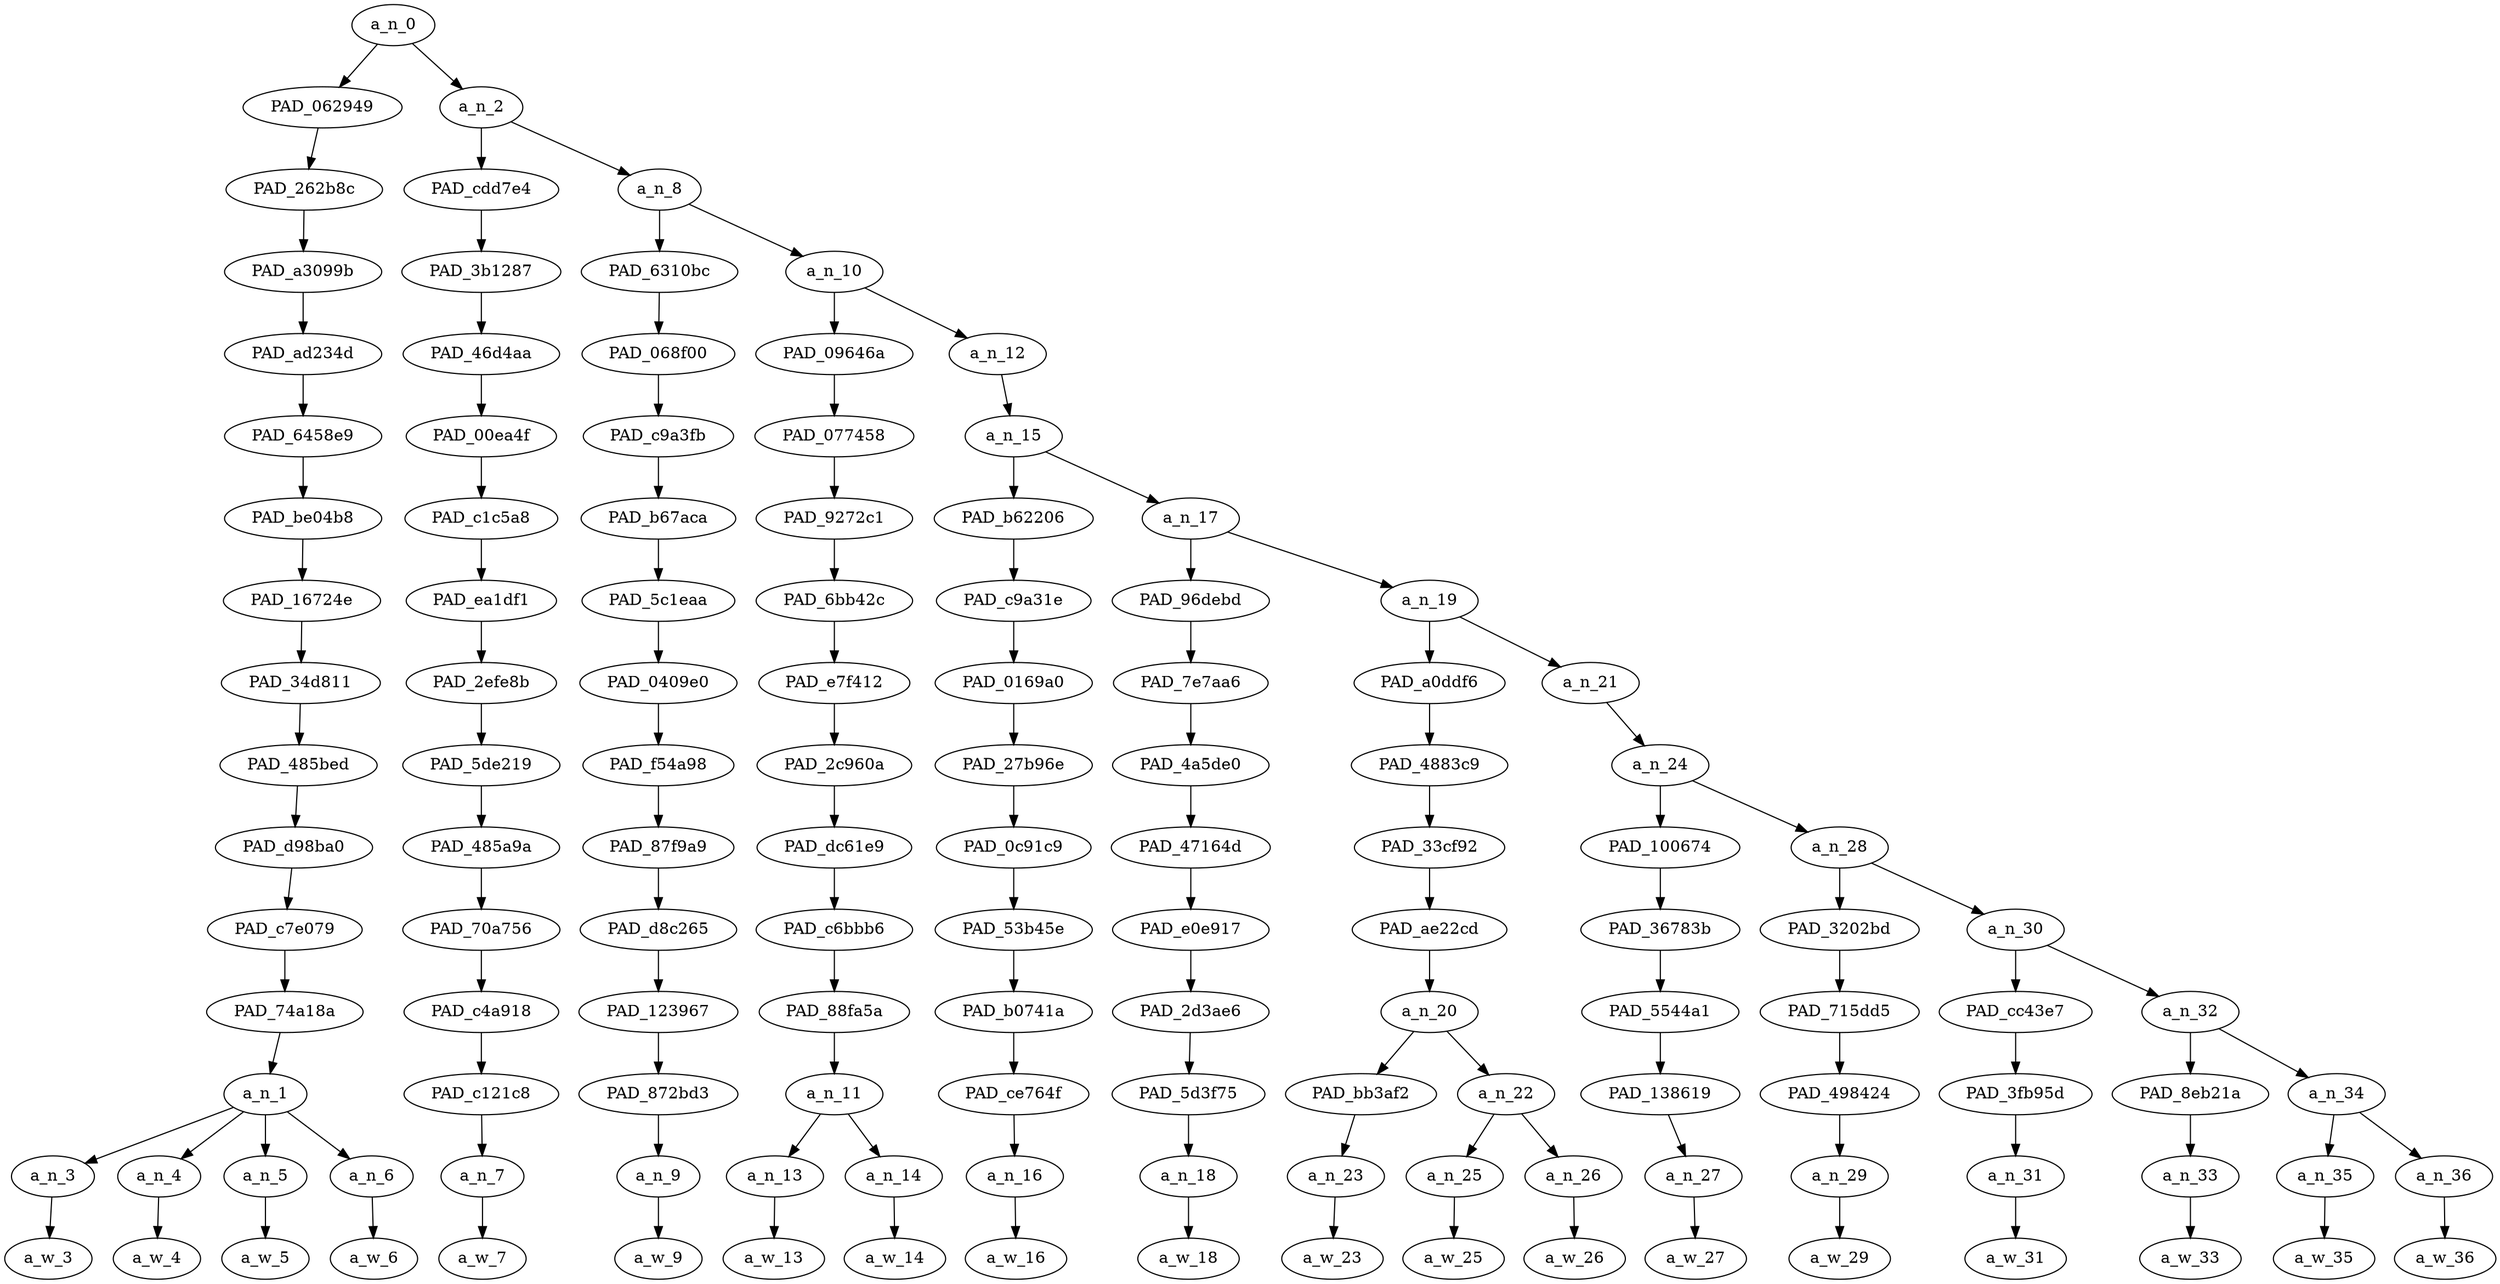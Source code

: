 strict digraph "" {
	a_n_0	[div_dir=1,
		index=0,
		level=15,
		pos="3.368896484375,15!",
		text_span="[0, 1, 2, 3, 4, 5, 6, 7, 8, 9, 10, 11, 12, 13, 14, 15, 16, 17, 18]",
		value=0.99999999];
	PAD_062949	[div_dir=1,
		index=0,
		level=14,
		pos="1.5,14!",
		text_span="[0, 1, 2, 3]",
		value=0.26416722];
	a_n_0 -> PAD_062949;
	a_n_2	[div_dir=1,
		index=1,
		level=14,
		pos="5.23779296875,14!",
		text_span="[4, 5, 6, 7, 8, 9, 10, 11, 12, 13, 14, 15, 16, 17, 18]",
		value=0.73546562];
	a_n_0 -> a_n_2;
	PAD_262b8c	[div_dir=1,
		index=0,
		level=13,
		pos="1.5,13!",
		text_span="[0, 1, 2, 3]",
		value=0.26416722];
	PAD_062949 -> PAD_262b8c;
	PAD_a3099b	[div_dir=1,
		index=0,
		level=12,
		pos="1.5,12!",
		text_span="[0, 1, 2, 3]",
		value=0.26416722];
	PAD_262b8c -> PAD_a3099b;
	PAD_ad234d	[div_dir=1,
		index=0,
		level=11,
		pos="1.5,11!",
		text_span="[0, 1, 2, 3]",
		value=0.26416722];
	PAD_a3099b -> PAD_ad234d;
	PAD_6458e9	[div_dir=1,
		index=0,
		level=10,
		pos="1.5,10!",
		text_span="[0, 1, 2, 3]",
		value=0.26416722];
	PAD_ad234d -> PAD_6458e9;
	PAD_be04b8	[div_dir=1,
		index=0,
		level=9,
		pos="1.5,9!",
		text_span="[0, 1, 2, 3]",
		value=0.26416722];
	PAD_6458e9 -> PAD_be04b8;
	PAD_16724e	[div_dir=1,
		index=0,
		level=8,
		pos="1.5,8!",
		text_span="[0, 1, 2, 3]",
		value=0.26416722];
	PAD_be04b8 -> PAD_16724e;
	PAD_34d811	[div_dir=1,
		index=0,
		level=7,
		pos="1.5,7!",
		text_span="[0, 1, 2, 3]",
		value=0.26416722];
	PAD_16724e -> PAD_34d811;
	PAD_485bed	[div_dir=1,
		index=0,
		level=6,
		pos="1.5,6!",
		text_span="[0, 1, 2, 3]",
		value=0.26416722];
	PAD_34d811 -> PAD_485bed;
	PAD_d98ba0	[div_dir=1,
		index=0,
		level=5,
		pos="1.5,5!",
		text_span="[0, 1, 2, 3]",
		value=0.26416722];
	PAD_485bed -> PAD_d98ba0;
	PAD_c7e079	[div_dir=1,
		index=0,
		level=4,
		pos="1.5,4!",
		text_span="[0, 1, 2, 3]",
		value=0.26416722];
	PAD_d98ba0 -> PAD_c7e079;
	PAD_74a18a	[div_dir=1,
		index=0,
		level=3,
		pos="1.5,3!",
		text_span="[0, 1, 2, 3]",
		value=0.26416722];
	PAD_c7e079 -> PAD_74a18a;
	a_n_1	[div_dir=1,
		index=0,
		level=2,
		pos="1.5,2!",
		text_span="[0, 1, 2, 3]",
		value=0.26416722];
	PAD_74a18a -> a_n_1;
	a_n_3	[div_dir=1,
		index=0,
		level=1,
		pos="0.0,1!",
		text_span="[0]",
		value=0.05396885];
	a_n_1 -> a_n_3;
	a_n_4	[div_dir=-1,
		index=1,
		level=1,
		pos="1.0,1!",
		text_span="[1]",
		value=0.06321863];
	a_n_1 -> a_n_4;
	a_n_5	[div_dir=1,
		index=2,
		level=1,
		pos="2.0,1!",
		text_span="[2]",
		value=0.08451328];
	a_n_1 -> a_n_5;
	a_n_6	[div_dir=1,
		index=3,
		level=1,
		pos="3.0,1!",
		text_span="[3]",
		value=0.06220261];
	a_n_1 -> a_n_6;
	a_w_3	[div_dir=0,
		index=0,
		level=0,
		pos="0,0!",
		text_span="[0]",
		value=us];
	a_n_3 -> a_w_3;
	a_w_4	[div_dir=0,
		index=1,
		level=0,
		pos="1,0!",
		text_span="[1]",
		value=black];
	a_n_4 -> a_w_4;
	a_w_5	[div_dir=0,
		index=2,
		level=0,
		pos="2,0!",
		text_span="[2]",
		value=trans];
	a_n_5 -> a_w_5;
	a_w_6	[div_dir=0,
		index=3,
		level=0,
		pos="3,0!",
		text_span="[3]",
		value=women];
	a_n_6 -> a_w_6;
	PAD_cdd7e4	[div_dir=1,
		index=1,
		level=13,
		pos="4.0,13!",
		text_span="[4]",
		value=0.03160432];
	a_n_2 -> PAD_cdd7e4;
	a_n_8	[div_dir=1,
		index=2,
		level=13,
		pos="6.4755859375,13!",
		text_span="[5, 6, 7, 8, 9, 10, 11, 12, 13, 14, 15, 16, 17, 18]",
		value=0.70358225];
	a_n_2 -> a_n_8;
	PAD_3b1287	[div_dir=1,
		index=1,
		level=12,
		pos="4.0,12!",
		text_span="[4]",
		value=0.03160432];
	PAD_cdd7e4 -> PAD_3b1287;
	PAD_46d4aa	[div_dir=1,
		index=1,
		level=11,
		pos="4.0,11!",
		text_span="[4]",
		value=0.03160432];
	PAD_3b1287 -> PAD_46d4aa;
	PAD_00ea4f	[div_dir=1,
		index=1,
		level=10,
		pos="4.0,10!",
		text_span="[4]",
		value=0.03160432];
	PAD_46d4aa -> PAD_00ea4f;
	PAD_c1c5a8	[div_dir=1,
		index=1,
		level=9,
		pos="4.0,9!",
		text_span="[4]",
		value=0.03160432];
	PAD_00ea4f -> PAD_c1c5a8;
	PAD_ea1df1	[div_dir=1,
		index=1,
		level=8,
		pos="4.0,8!",
		text_span="[4]",
		value=0.03160432];
	PAD_c1c5a8 -> PAD_ea1df1;
	PAD_2efe8b	[div_dir=1,
		index=1,
		level=7,
		pos="4.0,7!",
		text_span="[4]",
		value=0.03160432];
	PAD_ea1df1 -> PAD_2efe8b;
	PAD_5de219	[div_dir=1,
		index=1,
		level=6,
		pos="4.0,6!",
		text_span="[4]",
		value=0.03160432];
	PAD_2efe8b -> PAD_5de219;
	PAD_485a9a	[div_dir=1,
		index=1,
		level=5,
		pos="4.0,5!",
		text_span="[4]",
		value=0.03160432];
	PAD_5de219 -> PAD_485a9a;
	PAD_70a756	[div_dir=1,
		index=1,
		level=4,
		pos="4.0,4!",
		text_span="[4]",
		value=0.03160432];
	PAD_485a9a -> PAD_70a756;
	PAD_c4a918	[div_dir=1,
		index=1,
		level=3,
		pos="4.0,3!",
		text_span="[4]",
		value=0.03160432];
	PAD_70a756 -> PAD_c4a918;
	PAD_c121c8	[div_dir=1,
		index=1,
		level=2,
		pos="4.0,2!",
		text_span="[4]",
		value=0.03160432];
	PAD_c4a918 -> PAD_c121c8;
	a_n_7	[div_dir=1,
		index=4,
		level=1,
		pos="4.0,1!",
		text_span="[4]",
		value=0.03160432];
	PAD_c121c8 -> a_n_7;
	a_w_7	[div_dir=0,
		index=4,
		level=0,
		pos="4,0!",
		text_span="[4]",
		value=are];
	a_n_7 -> a_w_7;
	PAD_6310bc	[div_dir=1,
		index=2,
		level=12,
		pos="5.0,12!",
		text_span="[5]",
		value=0.06012607];
	a_n_8 -> PAD_6310bc;
	a_n_10	[div_dir=1,
		index=3,
		level=12,
		pos="7.951171875,12!",
		text_span="[6, 7, 8, 9, 10, 11, 12, 13, 14, 15, 16, 17, 18]",
		value=0.64319672];
	a_n_8 -> a_n_10;
	PAD_068f00	[div_dir=1,
		index=2,
		level=11,
		pos="5.0,11!",
		text_span="[5]",
		value=0.06012607];
	PAD_6310bc -> PAD_068f00;
	PAD_c9a3fb	[div_dir=1,
		index=2,
		level=10,
		pos="5.0,10!",
		text_span="[5]",
		value=0.06012607];
	PAD_068f00 -> PAD_c9a3fb;
	PAD_b67aca	[div_dir=1,
		index=2,
		level=9,
		pos="5.0,9!",
		text_span="[5]",
		value=0.06012607];
	PAD_c9a3fb -> PAD_b67aca;
	PAD_5c1eaa	[div_dir=1,
		index=2,
		level=8,
		pos="5.0,8!",
		text_span="[5]",
		value=0.06012607];
	PAD_b67aca -> PAD_5c1eaa;
	PAD_0409e0	[div_dir=1,
		index=2,
		level=7,
		pos="5.0,7!",
		text_span="[5]",
		value=0.06012607];
	PAD_5c1eaa -> PAD_0409e0;
	PAD_f54a98	[div_dir=1,
		index=2,
		level=6,
		pos="5.0,6!",
		text_span="[5]",
		value=0.06012607];
	PAD_0409e0 -> PAD_f54a98;
	PAD_87f9a9	[div_dir=1,
		index=2,
		level=5,
		pos="5.0,5!",
		text_span="[5]",
		value=0.06012607];
	PAD_f54a98 -> PAD_87f9a9;
	PAD_d8c265	[div_dir=1,
		index=2,
		level=4,
		pos="5.0,4!",
		text_span="[5]",
		value=0.06012607];
	PAD_87f9a9 -> PAD_d8c265;
	PAD_123967	[div_dir=1,
		index=2,
		level=3,
		pos="5.0,3!",
		text_span="[5]",
		value=0.06012607];
	PAD_d8c265 -> PAD_123967;
	PAD_872bd3	[div_dir=1,
		index=2,
		level=2,
		pos="5.0,2!",
		text_span="[5]",
		value=0.06012607];
	PAD_123967 -> PAD_872bd3;
	a_n_9	[div_dir=1,
		index=5,
		level=1,
		pos="5.0,1!",
		text_span="[5]",
		value=0.06012607];
	PAD_872bd3 -> a_n_9;
	a_w_9	[div_dir=0,
		index=5,
		level=0,
		pos="5,0!",
		text_span="[5]",
		value=dying];
	a_n_9 -> a_w_9;
	PAD_09646a	[div_dir=1,
		index=3,
		level=11,
		pos="6.5,11!",
		text_span="[6, 7]",
		value=0.14886232];
	a_n_10 -> PAD_09646a;
	a_n_12	[div_dir=1,
		index=4,
		level=11,
		pos="9.40234375,11!",
		text_span="[8, 9, 10, 11, 12, 13, 14, 15, 16, 17, 18]",
		value=0.49407039];
	a_n_10 -> a_n_12;
	PAD_077458	[div_dir=1,
		index=3,
		level=10,
		pos="6.5,10!",
		text_span="[6, 7]",
		value=0.14886232];
	PAD_09646a -> PAD_077458;
	PAD_9272c1	[div_dir=1,
		index=3,
		level=9,
		pos="6.5,9!",
		text_span="[6, 7]",
		value=0.14886232];
	PAD_077458 -> PAD_9272c1;
	PAD_6bb42c	[div_dir=1,
		index=3,
		level=8,
		pos="6.5,8!",
		text_span="[6, 7]",
		value=0.14886232];
	PAD_9272c1 -> PAD_6bb42c;
	PAD_e7f412	[div_dir=1,
		index=3,
		level=7,
		pos="6.5,7!",
		text_span="[6, 7]",
		value=0.14886232];
	PAD_6bb42c -> PAD_e7f412;
	PAD_2c960a	[div_dir=1,
		index=3,
		level=6,
		pos="6.5,6!",
		text_span="[6, 7]",
		value=0.14886232];
	PAD_e7f412 -> PAD_2c960a;
	PAD_dc61e9	[div_dir=1,
		index=3,
		level=5,
		pos="6.5,5!",
		text_span="[6, 7]",
		value=0.14886232];
	PAD_2c960a -> PAD_dc61e9;
	PAD_c6bbb6	[div_dir=1,
		index=3,
		level=4,
		pos="6.5,4!",
		text_span="[6, 7]",
		value=0.14886232];
	PAD_dc61e9 -> PAD_c6bbb6;
	PAD_88fa5a	[div_dir=1,
		index=3,
		level=3,
		pos="6.5,3!",
		text_span="[6, 7]",
		value=0.14886232];
	PAD_c6bbb6 -> PAD_88fa5a;
	a_n_11	[div_dir=1,
		index=3,
		level=2,
		pos="6.5,2!",
		text_span="[6, 7]",
		value=0.14886232];
	PAD_88fa5a -> a_n_11;
	a_n_13	[div_dir=1,
		index=6,
		level=1,
		pos="6.0,1!",
		text_span="[6]",
		value=0.04493291];
	a_n_11 -> a_n_13;
	a_n_14	[div_dir=1,
		index=7,
		level=1,
		pos="7.0,1!",
		text_span="[7]",
		value=0.10380878];
	a_n_11 -> a_n_14;
	a_w_13	[div_dir=0,
		index=6,
		level=0,
		pos="6,0!",
		text_span="[6]",
		value=white];
	a_n_13 -> a_w_13;
	a_w_14	[div_dir=0,
		index=7,
		level=0,
		pos="7,0!",
		text_span="[7]",
		value=vegans];
	a_n_14 -> a_w_14;
	a_n_15	[div_dir=1,
		index=4,
		level=10,
		pos="9.40234375,10!",
		text_span="[8, 9, 10, 11, 12, 13, 14, 15, 16, 17, 18]",
		value=0.49383555];
	a_n_12 -> a_n_15;
	PAD_b62206	[div_dir=1,
		index=4,
		level=9,
		pos="8.0,9!",
		text_span="[8]",
		value=0.04395443];
	a_n_15 -> PAD_b62206;
	a_n_17	[div_dir=1,
		index=5,
		level=9,
		pos="10.8046875,9!",
		text_span="[9, 10, 11, 12, 13, 14, 15, 16, 17, 18]",
		value=0.44964627];
	a_n_15 -> a_n_17;
	PAD_c9a31e	[div_dir=1,
		index=4,
		level=8,
		pos="8.0,8!",
		text_span="[8]",
		value=0.04395443];
	PAD_b62206 -> PAD_c9a31e;
	PAD_0169a0	[div_dir=1,
		index=4,
		level=7,
		pos="8.0,7!",
		text_span="[8]",
		value=0.04395443];
	PAD_c9a31e -> PAD_0169a0;
	PAD_27b96e	[div_dir=1,
		index=4,
		level=6,
		pos="8.0,6!",
		text_span="[8]",
		value=0.04395443];
	PAD_0169a0 -> PAD_27b96e;
	PAD_0c91c9	[div_dir=1,
		index=4,
		level=5,
		pos="8.0,5!",
		text_span="[8]",
		value=0.04395443];
	PAD_27b96e -> PAD_0c91c9;
	PAD_53b45e	[div_dir=1,
		index=4,
		level=4,
		pos="8.0,4!",
		text_span="[8]",
		value=0.04395443];
	PAD_0c91c9 -> PAD_53b45e;
	PAD_b0741a	[div_dir=1,
		index=4,
		level=3,
		pos="8.0,3!",
		text_span="[8]",
		value=0.04395443];
	PAD_53b45e -> PAD_b0741a;
	PAD_ce764f	[div_dir=1,
		index=4,
		level=2,
		pos="8.0,2!",
		text_span="[8]",
		value=0.04395443];
	PAD_b0741a -> PAD_ce764f;
	a_n_16	[div_dir=1,
		index=8,
		level=1,
		pos="8.0,1!",
		text_span="[8]",
		value=0.04395443];
	PAD_ce764f -> a_n_16;
	a_w_16	[div_dir=0,
		index=8,
		level=0,
		pos="8,0!",
		text_span="[8]",
		value=us1];
	a_n_16 -> a_w_16;
	PAD_96debd	[div_dir=1,
		index=5,
		level=8,
		pos="9.0,8!",
		text_span="[9]",
		value=0.04789586];
	a_n_17 -> PAD_96debd;
	a_n_19	[div_dir=1,
		index=6,
		level=8,
		pos="12.609375,8!",
		text_span="[10, 11, 12, 13, 14, 15, 16, 17, 18]",
		value=0.40153590];
	a_n_17 -> a_n_19;
	PAD_7e7aa6	[div_dir=1,
		index=5,
		level=7,
		pos="9.0,7!",
		text_span="[9]",
		value=0.04789586];
	PAD_96debd -> PAD_7e7aa6;
	PAD_4a5de0	[div_dir=1,
		index=5,
		level=6,
		pos="9.0,6!",
		text_span="[9]",
		value=0.04789586];
	PAD_7e7aa6 -> PAD_4a5de0;
	PAD_47164d	[div_dir=1,
		index=5,
		level=5,
		pos="9.0,5!",
		text_span="[9]",
		value=0.04789586];
	PAD_4a5de0 -> PAD_47164d;
	PAD_e0e917	[div_dir=1,
		index=5,
		level=4,
		pos="9.0,4!",
		text_span="[9]",
		value=0.04789586];
	PAD_47164d -> PAD_e0e917;
	PAD_2d3ae6	[div_dir=1,
		index=5,
		level=3,
		pos="9.0,3!",
		text_span="[9]",
		value=0.04789586];
	PAD_e0e917 -> PAD_2d3ae6;
	PAD_5d3f75	[div_dir=1,
		index=5,
		level=2,
		pos="9.0,2!",
		text_span="[9]",
		value=0.04789586];
	PAD_2d3ae6 -> PAD_5d3f75;
	a_n_18	[div_dir=1,
		index=9,
		level=1,
		pos="9.0,1!",
		text_span="[9]",
		value=0.04789586];
	PAD_5d3f75 -> a_n_18;
	a_w_18	[div_dir=0,
		index=9,
		level=0,
		pos="9,0!",
		text_span="[9]",
		value=eat];
	a_n_18 -> a_w_18;
	PAD_a0ddf6	[div_dir=1,
		index=6,
		level=7,
		pos="11.25,7!",
		text_span="[10, 11, 12]",
		value=0.21699446];
	a_n_19 -> PAD_a0ddf6;
	a_n_21	[div_dir=1,
		index=7,
		level=7,
		pos="13.96875,7!",
		text_span="[13, 14, 15, 16, 17, 18]",
		value=0.18433894];
	a_n_19 -> a_n_21;
	PAD_4883c9	[div_dir=1,
		index=6,
		level=6,
		pos="11.25,6!",
		text_span="[10, 11, 12]",
		value=0.21699446];
	PAD_a0ddf6 -> PAD_4883c9;
	PAD_33cf92	[div_dir=1,
		index=6,
		level=5,
		pos="11.25,5!",
		text_span="[10, 11, 12]",
		value=0.21699446];
	PAD_4883c9 -> PAD_33cf92;
	PAD_ae22cd	[div_dir=1,
		index=6,
		level=4,
		pos="11.25,4!",
		text_span="[10, 11, 12]",
		value=0.21699446];
	PAD_33cf92 -> PAD_ae22cd;
	a_n_20	[div_dir=1,
		index=6,
		level=3,
		pos="11.25,3!",
		text_span="[10, 11, 12]",
		value=0.21699446];
	PAD_ae22cd -> a_n_20;
	PAD_bb3af2	[div_dir=1,
		index=7,
		level=2,
		pos="12.0,2!",
		text_span="[12]",
		value=0.10970088];
	a_n_20 -> PAD_bb3af2;
	a_n_22	[div_dir=1,
		index=6,
		level=2,
		pos="10.5,2!",
		text_span="[10, 11]",
		value=0.10721824];
	a_n_20 -> a_n_22;
	a_n_23	[div_dir=1,
		index=12,
		level=1,
		pos="12.0,1!",
		text_span="[12]",
		value=0.10970088];
	PAD_bb3af2 -> a_n_23;
	a_w_23	[div_dir=0,
		index=12,
		level=0,
		pos="12,0!",
		text_span="[12]",
		value=vegans1];
	a_n_23 -> a_w_23;
	a_n_25	[div_dir=-1,
		index=10,
		level=1,
		pos="10.0,1!",
		text_span="[10]",
		value=0.06037160];
	a_n_22 -> a_n_25;
	a_n_26	[div_dir=1,
		index=11,
		level=1,
		pos="11.0,1!",
		text_span="[11]",
		value=0.04679445];
	a_n_22 -> a_n_26;
	a_w_25	[div_dir=0,
		index=10,
		level=0,
		pos="10,0!",
		text_span="[10]",
		value=meat];
	a_n_25 -> a_w_25;
	a_w_26	[div_dir=0,
		index=11,
		level=0,
		pos="11,0!",
		text_span="[11]",
		value=white1];
	a_n_26 -> a_w_26;
	a_n_24	[div_dir=1,
		index=7,
		level=6,
		pos="13.96875,6!",
		text_span="[13, 14, 15, 16, 17, 18]",
		value=0.18413855];
	a_n_21 -> a_n_24;
	PAD_100674	[div_dir=1,
		index=7,
		level=5,
		pos="13.0,5!",
		text_span="[13]",
		value=0.03250176];
	a_n_24 -> PAD_100674;
	a_n_28	[div_dir=1,
		index=8,
		level=5,
		pos="14.9375,5!",
		text_span="[14, 15, 16, 17, 18]",
		value=0.15143639];
	a_n_24 -> a_n_28;
	PAD_36783b	[div_dir=1,
		index=7,
		level=4,
		pos="13.0,4!",
		text_span="[13]",
		value=0.03250176];
	PAD_100674 -> PAD_36783b;
	PAD_5544a1	[div_dir=1,
		index=7,
		level=3,
		pos="13.0,3!",
		text_span="[13]",
		value=0.03250176];
	PAD_36783b -> PAD_5544a1;
	PAD_138619	[div_dir=1,
		index=8,
		level=2,
		pos="13.0,2!",
		text_span="[13]",
		value=0.03250176];
	PAD_5544a1 -> PAD_138619;
	a_n_27	[div_dir=1,
		index=13,
		level=1,
		pos="13.0,1!",
		text_span="[13]",
		value=0.03250176];
	PAD_138619 -> a_n_27;
	a_w_27	[div_dir=0,
		index=13,
		level=0,
		pos="13,0!",
		text_span="[13]",
		value=you];
	a_n_27 -> a_w_27;
	PAD_3202bd	[div_dir=1,
		index=8,
		level=4,
		pos="14.0,4!",
		text_span="[14]",
		value=0.02607506];
	a_n_28 -> PAD_3202bd;
	a_n_30	[div_dir=1,
		index=9,
		level=4,
		pos="15.875,4!",
		text_span="[15, 16, 17, 18]",
		value=0.12518201];
	a_n_28 -> a_n_30;
	PAD_715dd5	[div_dir=1,
		index=8,
		level=3,
		pos="14.0,3!",
		text_span="[14]",
		value=0.02607506];
	PAD_3202bd -> PAD_715dd5;
	PAD_498424	[div_dir=1,
		index=9,
		level=2,
		pos="14.0,2!",
		text_span="[14]",
		value=0.02607506];
	PAD_715dd5 -> PAD_498424;
	a_n_29	[div_dir=1,
		index=14,
		level=1,
		pos="14.0,1!",
		text_span="[14]",
		value=0.02607506];
	PAD_498424 -> a_n_29;
	a_w_29	[div_dir=0,
		index=14,
		level=0,
		pos="14,0!",
		text_span="[14]",
		value=should];
	a_n_29 -> a_w_29;
	PAD_cc43e7	[div_dir=1,
		index=9,
		level=3,
		pos="15.0,3!",
		text_span="[15]",
		value=0.02177227];
	a_n_30 -> PAD_cc43e7;
	a_n_32	[div_dir=1,
		index=10,
		level=3,
		pos="16.75,3!",
		text_span="[16, 17, 18]",
		value=0.10326834];
	a_n_30 -> a_n_32;
	PAD_3fb95d	[div_dir=1,
		index=10,
		level=2,
		pos="15.0,2!",
		text_span="[15]",
		value=0.02177227];
	PAD_cc43e7 -> PAD_3fb95d;
	a_n_31	[div_dir=1,
		index=15,
		level=1,
		pos="15.0,1!",
		text_span="[15]",
		value=0.02177227];
	PAD_3fb95d -> a_n_31;
	a_w_31	[div_dir=0,
		index=15,
		level=0,
		pos="15,0!",
		text_span="[15]",
		value=be];
	a_n_31 -> a_w_31;
	PAD_8eb21a	[div_dir=1,
		index=11,
		level=2,
		pos="16.0,2!",
		text_span="[16]",
		value=0.03665446];
	a_n_32 -> PAD_8eb21a;
	a_n_34	[div_dir=1,
		index=12,
		level=2,
		pos="17.5,2!",
		text_span="[17, 18]",
		value=0.06645860];
	a_n_32 -> a_n_34;
	a_n_33	[div_dir=1,
		index=16,
		level=1,
		pos="16.0,1!",
		text_span="[16]",
		value=0.03665446];
	PAD_8eb21a -> a_n_33;
	a_w_33	[div_dir=0,
		index=16,
		level=0,
		pos="16,0!",
		text_span="[16]",
		value=ashamed];
	a_n_33 -> a_w_33;
	a_n_35	[div_dir=-1,
		index=17,
		level=1,
		pos="17.0,1!",
		text_span="[17]",
		value=0.03026580];
	a_n_34 -> a_n_35;
	a_n_36	[div_dir=1,
		index=18,
		level=1,
		pos="18.0,1!",
		text_span="[18]",
		value=0.03606397];
	a_n_34 -> a_n_36;
	a_w_35	[div_dir=0,
		index=17,
		level=0,
		pos="17,0!",
		text_span="[17]",
		value=of];
	a_n_35 -> a_w_35;
	a_w_36	[div_dir=0,
		index=18,
		level=0,
		pos="18,0!",
		text_span="[18]",
		value=yourself];
	a_n_36 -> a_w_36;
}
